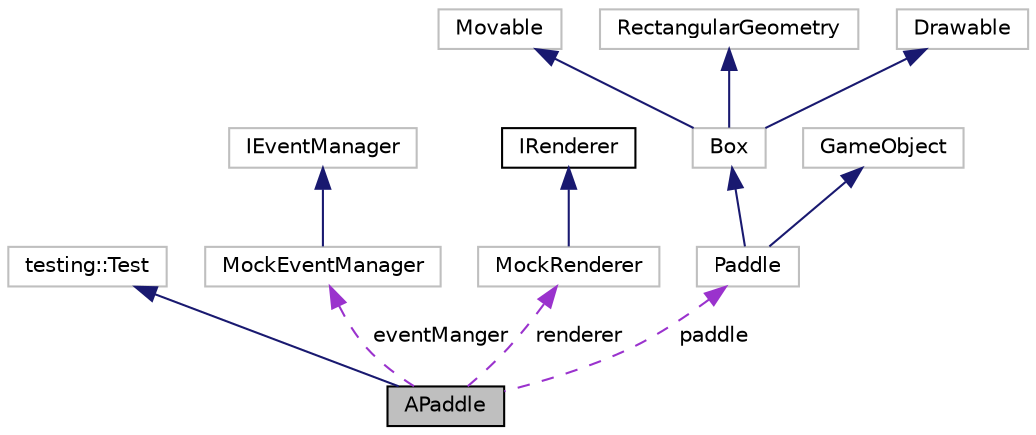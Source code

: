 digraph "APaddle"
{
 // LATEX_PDF_SIZE
  edge [fontname="Helvetica",fontsize="10",labelfontname="Helvetica",labelfontsize="10"];
  node [fontname="Helvetica",fontsize="10",shape=record];
  Node1 [label="APaddle",height=0.2,width=0.4,color="black", fillcolor="grey75", style="filled", fontcolor="black",tooltip=" "];
  Node2 -> Node1 [dir="back",color="midnightblue",fontsize="10",style="solid",fontname="Helvetica"];
  Node2 [label="testing::Test",height=0.2,width=0.4,color="grey75", fillcolor="white", style="filled",tooltip=" "];
  Node3 -> Node1 [dir="back",color="darkorchid3",fontsize="10",style="dashed",label=" eventManger" ,fontname="Helvetica"];
  Node3 [label="MockEventManager",height=0.2,width=0.4,color="grey75", fillcolor="white", style="filled",URL="$struct_mock_event_manager.html",tooltip=" "];
  Node4 -> Node3 [dir="back",color="midnightblue",fontsize="10",style="solid",fontname="Helvetica"];
  Node4 [label="IEventManager",height=0.2,width=0.4,color="grey75", fillcolor="white", style="filled",URL="$struct_i_event_manager.html",tooltip=" "];
  Node5 -> Node1 [dir="back",color="darkorchid3",fontsize="10",style="dashed",label=" renderer" ,fontname="Helvetica"];
  Node5 [label="MockRenderer",height=0.2,width=0.4,color="grey75", fillcolor="white", style="filled",URL="$struct_mock_renderer.html",tooltip=" "];
  Node6 -> Node5 [dir="back",color="midnightblue",fontsize="10",style="solid",fontname="Helvetica"];
  Node6 [label="IRenderer",height=0.2,width=0.4,color="black", fillcolor="white", style="filled",URL="$struct_i_renderer.html",tooltip="This interface represents a renderer of drawables on the screen."];
  Node7 -> Node1 [dir="back",color="darkorchid3",fontsize="10",style="dashed",label=" paddle" ,fontname="Helvetica"];
  Node7 [label="Paddle",height=0.2,width=0.4,color="grey75", fillcolor="white", style="filled",URL="$struct_paddle.html",tooltip=" "];
  Node8 -> Node7 [dir="back",color="midnightblue",fontsize="10",style="solid",fontname="Helvetica"];
  Node8 [label="Box",height=0.2,width=0.4,color="grey75", fillcolor="white", style="filled",URL="$class_box.html",tooltip=" "];
  Node9 -> Node8 [dir="back",color="midnightblue",fontsize="10",style="solid",fontname="Helvetica"];
  Node9 [label="Movable",height=0.2,width=0.4,color="grey75", fillcolor="white", style="filled",URL="$class_movable.html",tooltip=" "];
  Node10 -> Node8 [dir="back",color="midnightblue",fontsize="10",style="solid",fontname="Helvetica"];
  Node10 [label="RectangularGeometry",height=0.2,width=0.4,color="grey75", fillcolor="white", style="filled",URL="$class_rectangular_geometry.html",tooltip=" "];
  Node11 -> Node8 [dir="back",color="midnightblue",fontsize="10",style="solid",fontname="Helvetica"];
  Node11 [label="Drawable",height=0.2,width=0.4,color="grey75", fillcolor="white", style="filled",URL="$class_drawable.html",tooltip=" "];
  Node12 -> Node7 [dir="back",color="midnightblue",fontsize="10",style="solid",fontname="Helvetica"];
  Node12 [label="GameObject",height=0.2,width=0.4,color="grey75", fillcolor="white", style="filled",URL="$struct_game_object.html",tooltip=" "];
}
